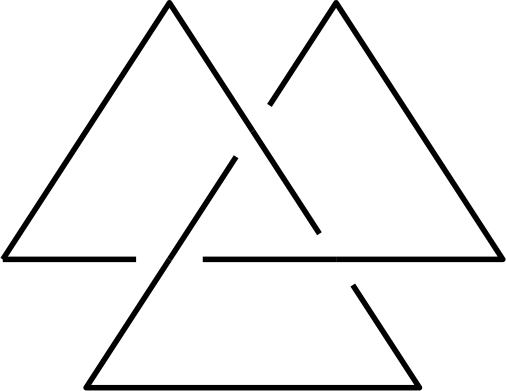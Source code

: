 <?xml version="1.0"?>
<!DOCTYPE ipe SYSTEM "ipe.dtd">
<ipe version="70218" creator="Ipe 7.2.28">
<info created="D:20240227221819" modified="D:20240227221819"/>
<ipestyle name="basic">
<symbol name="arrow/arc(spx)">
<path stroke="sym-stroke" fill="sym-stroke" pen="sym-pen">
0 0 m
-1 0.333 l
-1 -0.333 l
h
</path>
</symbol>
<symbol name="arrow/farc(spx)">
<path stroke="sym-stroke" fill="white" pen="sym-pen">
0 0 m
-1 0.333 l
-1 -0.333 l
h
</path>
</symbol>
<symbol name="arrow/ptarc(spx)">
<path stroke="sym-stroke" fill="sym-stroke" pen="sym-pen">
0 0 m
-1 0.333 l
-0.8 0 l
-1 -0.333 l
h
</path>
</symbol>
<symbol name="arrow/fptarc(spx)">
<path stroke="sym-stroke" fill="white" pen="sym-pen">
0 0 m
-1 0.333 l
-0.8 0 l
-1 -0.333 l
h
</path>
</symbol>
<symbol name="mark/circle(sx)" transformations="translations">
<path fill="sym-stroke">
0.6 0 0 0.6 0 0 e
0.4 0 0 0.4 0 0 e
</path>
</symbol>
<symbol name="mark/disk(sx)" transformations="translations">
<path fill="sym-stroke">
0.6 0 0 0.6 0 0 e
</path>
</symbol>
<symbol name="mark/fdisk(sfx)" transformations="translations">
<group>
<path fill="sym-fill">
0.5 0 0 0.5 0 0 e
</path>
<path fill="sym-stroke" fillrule="eofill">
0.6 0 0 0.6 0 0 e
0.4 0 0 0.4 0 0 e
</path>
</group>
</symbol>
<symbol name="mark/box(sx)" transformations="translations">
<path fill="sym-stroke" fillrule="eofill">
-0.6 -0.6 m
0.6 -0.6 l
0.6 0.6 l
-0.6 0.6 l
h
-0.4 -0.4 m
0.4 -0.4 l
0.4 0.4 l
-0.4 0.4 l
h
</path>
</symbol>
<symbol name="mark/square(sx)" transformations="translations">
<path fill="sym-stroke">
-0.6 -0.6 m
0.6 -0.6 l
0.6 0.6 l
-0.6 0.6 l
h
</path>
</symbol>
<symbol name="mark/fsquare(sfx)" transformations="translations">
<group>
<path fill="sym-fill">
-0.5 -0.5 m
0.5 -0.5 l
0.5 0.5 l
-0.5 0.5 l
h
</path>
<path fill="sym-stroke" fillrule="eofill">
-0.6 -0.6 m
0.6 -0.6 l
0.6 0.6 l
-0.6 0.6 l
h
-0.4 -0.4 m
0.4 -0.4 l
0.4 0.4 l
-0.4 0.4 l
h
</path>
</group>
</symbol>
<symbol name="mark/cross(sx)" transformations="translations">
<group>
<path fill="sym-stroke">
-0.43 -0.57 m
0.57 0.43 l
0.43 0.57 l
-0.57 -0.43 l
h
</path>
<path fill="sym-stroke">
-0.43 0.57 m
0.57 -0.43 l
0.43 -0.57 l
-0.57 0.43 l
h
</path>
</group>
</symbol>
<symbol name="arrow/fnormal(spx)">
<path stroke="sym-stroke" fill="white" pen="sym-pen">
0 0 m
-1 0.333 l
-1 -0.333 l
h
</path>
</symbol>
<symbol name="arrow/pointed(spx)">
<path stroke="sym-stroke" fill="sym-stroke" pen="sym-pen">
0 0 m
-1 0.333 l
-0.8 0 l
-1 -0.333 l
h
</path>
</symbol>
<symbol name="arrow/fpointed(spx)">
<path stroke="sym-stroke" fill="white" pen="sym-pen">
0 0 m
-1 0.333 l
-0.8 0 l
-1 -0.333 l
h
</path>
</symbol>
<symbol name="arrow/linear(spx)">
<path stroke="sym-stroke" pen="sym-pen">
-1 0.333 m
0 0 l
-1 -0.333 l
</path>
</symbol>
<symbol name="arrow/fdouble(spx)">
<path stroke="sym-stroke" fill="white" pen="sym-pen">
0 0 m
-1 0.333 l
-1 -0.333 l
h
-1 0 m
-2 0.333 l
-2 -0.333 l
h
</path>
</symbol>
<symbol name="arrow/double(spx)">
<path stroke="sym-stroke" fill="sym-stroke" pen="sym-pen">
0 0 m
-1 0.333 l
-1 -0.333 l
h
-1 0 m
-2 0.333 l
-2 -0.333 l
h
</path>
</symbol>
<symbol name="arrow/mid-normal(spx)">
<path stroke="sym-stroke" fill="sym-stroke" pen="sym-pen">
0.5 0 m
-0.5 0.333 l
-0.5 -0.333 l
h
</path>
</symbol>
<symbol name="arrow/mid-fnormal(spx)">
<path stroke="sym-stroke" fill="white" pen="sym-pen">
0.5 0 m
-0.5 0.333 l
-0.5 -0.333 l
h
</path>
</symbol>
<symbol name="arrow/mid-pointed(spx)">
<path stroke="sym-stroke" fill="sym-stroke" pen="sym-pen">
0.5 0 m
-0.5 0.333 l
-0.3 0 l
-0.5 -0.333 l
h
</path>
</symbol>
<symbol name="arrow/mid-fpointed(spx)">
<path stroke="sym-stroke" fill="white" pen="sym-pen">
0.5 0 m
-0.5 0.333 l
-0.3 0 l
-0.5 -0.333 l
h
</path>
</symbol>
<symbol name="arrow/mid-double(spx)">
<path stroke="sym-stroke" fill="sym-stroke" pen="sym-pen">
1 0 m
0 0.333 l
0 -0.333 l
h
0 0 m
-1 0.333 l
-1 -0.333 l
h
</path>
</symbol>
<symbol name="arrow/mid-fdouble(spx)">
<path stroke="sym-stroke" fill="white" pen="sym-pen">
1 0 m
0 0.333 l
0 -0.333 l
h
0 0 m
-1 0.333 l
-1 -0.333 l
h
</path>
</symbol>
<anglesize name="22.5 deg" value="22.5"/>
<anglesize name="30 deg" value="30"/>
<anglesize name="45 deg" value="45"/>
<anglesize name="60 deg" value="60"/>
<anglesize name="90 deg" value="90"/>
<arrowsize name="large" value="10"/>
<arrowsize name="small" value="5"/>
<arrowsize name="tiny" value="3"/>
<color name="blue" value="0 0 1"/>
<color name="brown" value="0.647 0.165 0.165"/>
<color name="darkblue" value="0 0 0.545"/>
<color name="darkcyan" value="0 0.545 0.545"/>
<color name="darkgray" value="0.663"/>
<color name="darkgreen" value="0 0.392 0"/>
<color name="darkmagenta" value="0.545 0 0.545"/>
<color name="darkorange" value="1 0.549 0"/>
<color name="darkred" value="0.545 0 0"/>
<color name="gold" value="1 0.843 0"/>
<color name="gray" value="0.745"/>
<color name="green" value="0 1 0"/>
<color name="lightblue" value="0.678 0.847 0.902"/>
<color name="lightcyan" value="0.878 1 1"/>
<color name="lightgray" value="0.827"/>
<color name="lightgreen" value="0.565 0.933 0.565"/>
<color name="lightyellow" value="1 1 0.878"/>
<color name="navy" value="0 0 0.502"/>
<color name="orange" value="1 0.647 0"/>
<color name="pink" value="1 0.753 0.796"/>
<color name="purple" value="0.627 0.125 0.941"/>
<color name="red" value="1 0 0"/>
<color name="seagreen" value="0.18 0.545 0.341"/>
<color name="turquoise" value="0.251 0.878 0.816"/>
<color name="violet" value="0.933 0.51 0.933"/>
<color name="yellow" value="1 1 0"/>
<dashstyle name="dash dot dotted" value="[4 2 1 2 1 2] 0"/>
<dashstyle name="dash dotted" value="[4 2 1 2] 0"/>
<dashstyle name="dashed" value="[4] 0"/>
<dashstyle name="dotted" value="[1 3] 0"/>
<gridsize name="10 pts (~3.5 mm)" value="10"/>
<gridsize name="14 pts (~5 mm)" value="14"/>
<gridsize name="16 pts (~6 mm)" value="16"/>
<gridsize name="20 pts (~7 mm)" value="20"/>
<gridsize name="28 pts (~10 mm)" value="28"/>
<gridsize name="32 pts (~12 mm)" value="32"/>
<gridsize name="4 pts" value="4"/>
<gridsize name="56 pts (~20 mm)" value="56"/>
<gridsize name="8 pts (~3 mm)" value="8"/>
<opacity name="10%" value="0.1"/>
<opacity name="30%" value="0.3"/>
<opacity name="50%" value="0.5"/>
<opacity name="75%" value="0.75"/>
<pen name="fat" value="1.2"/>
<pen name="heavier" value="0.8"/>
<pen name="ultrafat" value="2"/>
<symbolsize name="large" value="5"/>
<symbolsize name="small" value="2"/>
<symbolsize name="tiny" value="1.1"/>
<textsize name="Huge" value="\Huge"/>
<textsize name="LARGE" value="\LARGE"/>
<textsize name="Large" value="\Large"/>
<textsize name="footnote" value="\footnotesize"/>
<textsize name="huge" value="\huge"/>
<textsize name="large" value="\large"/>
<textsize name="script" value="\scriptsize"/>
<textsize name="small" value="\small"/>
<textsize name="tiny" value="\tiny"/>
<textstyle name="center" begin="\begin{center}" end="\end{center}"/>
<textstyle name="item" begin="\begin{itemize}\item{}" end="\end{itemize}"/>
<textstyle name="itemize" begin="\begin{itemize}" end="\end{itemize}"/>
<tiling name="falling" angle="-60" step="4" width="1"/>
<tiling name="rising" angle="30" step="4" width="1"/>
</ipestyle>
<page>
<layer name="alpha"/>
<layer name="GRID"/>
<view layers="alpha" active="GRID"/>
<group layer="GRID">
<path stroke="gray">
0 0 m
595 0 l
</path>
<path stroke="gray">
0 13.8564 m
595 13.8564 l
</path>
<path stroke="gray">
0 27.7128 m
595 27.7128 l
</path>
<path stroke="gray">
0 41.5692 m
595 41.5692 l
</path>
<path stroke="gray">
0 55.4256 m
595 55.4256 l
</path>
<path stroke="gray">
0 69.282 m
595 69.282 l
</path>
<path stroke="gray">
0 83.1384 m
595 83.1384 l
</path>
<path stroke="gray">
0 96.9948 m
595 96.9948 l
</path>
<path stroke="gray">
0 110.851 m
595 110.851 l
</path>
<path stroke="gray">
0 124.708 m
595 124.708 l
</path>
<path stroke="gray">
0 138.564 m
595 138.564 l
</path>
<path stroke="gray">
0 152.42 m
595 152.42 l
</path>
<path stroke="gray">
0 166.277 m
595 166.277 l
</path>
<path stroke="gray">
0 180.133 m
595 180.133 l
</path>
<path stroke="gray">
0 193.99 m
595 193.99 l
</path>
<path stroke="gray">
0 207.846 m
595 207.846 l
</path>
<path stroke="gray">
0 221.703 m
595 221.703 l
</path>
<path stroke="gray">
0 235.559 m
595 235.559 l
</path>
<path stroke="gray">
0 249.415 m
595 249.415 l
</path>
<path stroke="gray">
0 263.272 m
595 263.272 l
</path>
<path stroke="gray">
0 277.128 m
595 277.128 l
</path>
<path stroke="gray">
0 290.985 m
595 290.985 l
</path>
<path stroke="gray">
0 304.841 m
595 304.841 l
</path>
<path stroke="gray">
0 318.697 m
595 318.697 l
</path>
<path stroke="gray">
0 332.554 m
595 332.554 l
</path>
<path stroke="gray">
0 346.41 m
595 346.41 l
</path>
<path stroke="gray">
0 360.267 m
595 360.267 l
</path>
<path stroke="gray">
0 374.123 m
595 374.123 l
</path>
<path stroke="gray">
0 387.979 m
595 387.979 l
</path>
<path stroke="gray">
0 401.836 m
595 401.836 l
</path>
<path stroke="gray">
0 415.692 m
595 415.692 l
</path>
<path stroke="gray">
0 429.549 m
595 429.549 l
</path>
<path stroke="gray">
0 443.405 m
595 443.405 l
</path>
<path stroke="gray">
0 457.261 m
595 457.261 l
</path>
<path stroke="gray">
0 471.118 m
595 471.118 l
</path>
<path stroke="gray">
0 484.974 m
595 484.974 l
</path>
<path stroke="gray">
0 498.831 m
595 498.831 l
</path>
<path stroke="gray">
0 512.687 m
595 512.687 l
</path>
<path stroke="gray">
0 526.543 m
595 526.543 l
</path>
<path stroke="gray">
0 540.4 m
595 540.4 l
</path>
<path stroke="gray">
0 554.256 m
595 554.256 l
</path>
<path stroke="gray">
0 568.113 m
595 568.113 l
</path>
<path stroke="gray">
0 581.969 m
595 581.969 l
</path>
<path stroke="gray">
0 595.825 m
595 595.825 l
</path>
<path stroke="gray">
0 609.682 m
595 609.682 l
</path>
<path stroke="gray">
0 623.538 m
595 623.538 l
</path>
<path stroke="gray">
0 637.395 m
595 637.395 l
</path>
<path stroke="gray">
0 651.251 m
595 651.251 l
</path>
<path stroke="gray">
0 665.108 m
595 665.108 l
</path>
<path stroke="gray">
0 678.964 m
595 678.964 l
</path>
<path stroke="gray">
0 692.82 m
595 692.82 l
</path>
<path stroke="gray">
0 706.677 m
595 706.677 l
</path>
<path stroke="gray">
0 720.533 m
595 720.533 l
</path>
<path stroke="gray">
0 734.39 m
595 734.39 l
</path>
<path stroke="gray">
0 748.246 m
595 748.246 l
</path>
<path stroke="gray">
0 762.102 m
595 762.102 l
</path>
<path stroke="gray">
0 775.959 m
595 775.959 l
</path>
<path stroke="gray">
0 789.815 m
595 789.815 l
</path>
<path stroke="gray">
0 803.672 m
595 803.672 l
</path>
<path stroke="gray">
0 817.528 m
595 817.528 l
</path>
<path stroke="gray">
0 831.384 m
595 831.384 l
</path>
<path stroke="gray">
0 0 m
486.129 842 l
</path>
<path stroke="gray">
16 0 m
502.129 842 l
</path>
<path stroke="gray">
32 0 m
518.129 842 l
</path>
<path stroke="gray">
48 0 m
534.129 842 l
</path>
<path stroke="gray">
64 0 m
550.129 842 l
</path>
<path stroke="gray">
80 0 m
566.129 842 l
</path>
<path stroke="gray">
96 0 m
582.129 842 l
</path>
<path stroke="gray">
112 0 m
595 836.581 l
</path>
<path stroke="gray">
128 0 m
595 808.868 l
</path>
<path stroke="gray">
144 0 m
595 781.155 l
</path>
<path stroke="gray">
160 0 m
595 753.442 l
</path>
<path stroke="gray">
176 0 m
595 725.729 l
</path>
<path stroke="gray">
192 0 m
595 698.016 l
</path>
<path stroke="gray">
208 0 m
595 670.304 l
</path>
<path stroke="gray">
224 0 m
595 642.591 l
</path>
<path stroke="gray">
240 0 m
595 614.878 l
</path>
<path stroke="gray">
256 0 m
595 587.165 l
</path>
<path stroke="gray">
272 0 m
595 559.452 l
</path>
<path stroke="gray">
288 0 m
595 531.74 l
</path>
<path stroke="gray">
304 0 m
595 504.027 l
</path>
<path stroke="gray">
320 0 m
595 476.314 l
</path>
<path stroke="gray">
336 0 m
595 448.601 l
</path>
<path stroke="gray">
352 0 m
595 420.888 l
</path>
<path stroke="gray">
368 0 m
595 393.176 l
</path>
<path stroke="gray">
384 0 m
595 365.463 l
</path>
<path stroke="gray">
400 0 m
595 337.75 l
</path>
<path stroke="gray">
416 0 m
595 310.037 l
</path>
<path stroke="gray">
432 0 m
595 282.324 l
</path>
<path stroke="gray">
448 0 m
595 254.611 l
</path>
<path stroke="gray">
464 0 m
595 226.899 l
</path>
<path stroke="gray">
480 0 m
595 199.186 l
</path>
<path stroke="gray">
496 0 m
595 171.473 l
</path>
<path stroke="gray">
512 0 m
595 143.76 l
</path>
<path stroke="gray">
528 0 m
595 116.047 l
</path>
<path stroke="gray">
544 0 m
595 88.3346 l
</path>
<path stroke="gray">
560 0 m
595 60.6218 l
</path>
<path stroke="gray">
576 0 m
595 32.909 l
</path>
<path stroke="gray">
592 0 m
595 5.19615 l
</path>
<path stroke="gray">
0 0 m
0 0 l
</path>
<path stroke="gray">
0 27.7128 m
16 0 l
</path>
<path stroke="gray">
0 55.4256 m
32 0 l
</path>
<path stroke="gray">
0 83.1384 m
48 0 l
</path>
<path stroke="gray">
0 110.851 m
64 0 l
</path>
<path stroke="gray">
0 138.564 m
80 0 l
</path>
<path stroke="gray">
0 166.277 m
96 0 l
</path>
<path stroke="gray">
0 193.99 m
112 0 l
</path>
<path stroke="gray">
0 221.703 m
128 0 l
</path>
<path stroke="gray">
0 249.415 m
144 0 l
</path>
<path stroke="gray">
0 277.128 m
160 0 l
</path>
<path stroke="gray">
0 304.841 m
176 0 l
</path>
<path stroke="gray">
0 332.554 m
192 0 l
</path>
<path stroke="gray">
0 360.267 m
208 0 l
</path>
<path stroke="gray">
0 387.979 m
224 0 l
</path>
<path stroke="gray">
0 415.692 m
240 0 l
</path>
<path stroke="gray">
0 443.405 m
256 0 l
</path>
<path stroke="gray">
0 471.118 m
272 0 l
</path>
<path stroke="gray">
0 498.831 m
288 0 l
</path>
<path stroke="gray">
0 526.543 m
304 0 l
</path>
<path stroke="gray">
0 554.256 m
320 0 l
</path>
<path stroke="gray">
0 581.969 m
336 0 l
</path>
<path stroke="gray">
0 609.682 m
352 0 l
</path>
<path stroke="gray">
0 637.395 m
368 0 l
</path>
<path stroke="gray">
0 665.108 m
384 0 l
</path>
<path stroke="gray">
0 692.82 m
400 0 l
</path>
<path stroke="gray">
0 720.533 m
416 0 l
</path>
<path stroke="gray">
0 748.246 m
432 0 l
</path>
<path stroke="gray">
0 775.959 m
448 0 l
</path>
<path stroke="gray">
0 803.672 m
464 0 l
</path>
<path stroke="gray">
0 831.384 m
480 0 l
</path>
<path stroke="gray">
9.87107 842 m
496 0 l
</path>
<path stroke="gray">
25.8711 842 m
512 0 l
</path>
<path stroke="gray">
41.8711 842 m
528 0 l
</path>
<path stroke="gray">
57.8711 842 m
544 0 l
</path>
<path stroke="gray">
73.8711 842 m
560 0 l
</path>
<path stroke="gray">
89.8711 842 m
576 0 l
</path>
<path stroke="gray">
105.871 842 m
592 0 l
</path>
<path stroke="gray">
121.871 842 m
595 22.5167 l
</path>
<path stroke="gray">
137.871 842 m
595 50.2295 l
</path>
<path stroke="gray">
153.871 842 m
595 77.9423 l
</path>
<path stroke="gray">
169.871 842 m
595 105.655 l
</path>
<path stroke="gray">
185.871 842 m
595 133.368 l
</path>
<path stroke="gray">
201.871 842 m
595 161.081 l
</path>
<path stroke="gray">
217.871 842 m
595 188.794 l
</path>
<path stroke="gray">
233.871 842 m
595 216.506 l
</path>
<path stroke="gray">
249.871 842 m
595 244.219 l
</path>
<path stroke="gray">
265.871 842 m
595 271.932 l
</path>
<path stroke="gray">
281.871 842 m
595 299.645 l
</path>
<path stroke="gray">
297.871 842 m
595 327.358 l
</path>
<path stroke="gray">
313.871 842 m
595 355.07 l
</path>
<path stroke="gray">
329.871 842 m
595 382.783 l
</path>
<path stroke="gray">
345.871 842 m
595 410.496 l
</path>
<path stroke="gray">
361.871 842 m
595 438.209 l
</path>
<path stroke="gray">
377.871 842 m
595 465.922 l
</path>
<path stroke="gray">
393.871 842 m
595 493.634 l
</path>
<path stroke="gray">
409.871 842 m
595 521.347 l
</path>
<path stroke="gray">
425.871 842 m
595 549.06 l
</path>
<path stroke="gray">
441.871 842 m
595 576.773 l
</path>
<path stroke="gray">
457.871 842 m
595 604.486 l
</path>
<path stroke="gray">
473.871 842 m
595 632.199 l
</path>
<path stroke="gray">
489.871 842 m
595 659.911 l
</path>
<path stroke="gray">
505.871 842 m
595 687.624 l
</path>
<path stroke="gray">
521.871 842 m
595 715.337 l
</path>
<path stroke="gray">
537.871 842 m
595 743.05 l
</path>
<path stroke="gray">
553.871 842 m
595 770.763 l
</path>
<path stroke="gray">
569.871 842 m
595 798.475 l
</path>
<path stroke="gray">
585.871 842 m
595 826.188 l
</path>
<path stroke="gray">
0 27.7128 m
470.129 842 l
</path>
<path stroke="gray">
0 55.4256 m
454.129 842 l
</path>
<path stroke="gray">
0 83.1384 m
438.129 842 l
</path>
<path stroke="gray">
0 110.851 m
422.129 842 l
</path>
<path stroke="gray">
0 138.564 m
406.129 842 l
</path>
<path stroke="gray">
0 166.277 m
390.129 842 l
</path>
<path stroke="gray">
0 193.99 m
374.129 842 l
</path>
<path stroke="gray">
0 221.703 m
358.129 842 l
</path>
<path stroke="gray">
0 249.415 m
342.129 842 l
</path>
<path stroke="gray">
0 277.128 m
326.129 842 l
</path>
<path stroke="gray">
0 304.841 m
310.129 842 l
</path>
<path stroke="gray">
0 332.554 m
294.129 842 l
</path>
<path stroke="gray">
0 360.267 m
278.129 842 l
</path>
<path stroke="gray">
0 387.979 m
262.129 842 l
</path>
<path stroke="gray">
0 415.692 m
246.129 842 l
</path>
<path stroke="gray">
0 443.405 m
230.129 842 l
</path>
<path stroke="gray">
0 471.118 m
214.129 842 l
</path>
<path stroke="gray">
0 498.831 m
198.129 842 l
</path>
<path stroke="gray">
0 526.543 m
182.129 842 l
</path>
<path stroke="gray">
0 554.256 m
166.129 842 l
</path>
<path stroke="gray">
0 581.969 m
150.129 842 l
</path>
<path stroke="gray">
0 609.682 m
134.129 842 l
</path>
<path stroke="gray">
0 637.395 m
118.129 842 l
</path>
<path stroke="gray">
0 665.108 m
102.129 842 l
</path>
<path stroke="gray">
0 692.82 m
86.1289 842 l
</path>
<path stroke="gray">
0 720.533 m
70.1289 842 l
</path>
<path stroke="gray">
0 748.246 m
54.1289 842 l
</path>
<path stroke="gray">
0 775.959 m
38.1289 842 l
</path>
<path stroke="gray">
0 803.672 m
22.1289 842 l
</path>
<path stroke="gray">
0 831.384 m
6.12893 842 l
</path>
</group>
<path layer="alpha" matrix="0.75 0 0 0.666667 116 180.133" stroke="black" pen="ultrafat">
376 623.538 m
344 678.964 l
</path>
<path matrix="0.75 0 0 0.666667 116 180.133" stroke="black" pen="ultrafat">
336 665.108 m
304 609.682 l
</path>
<path matrix="0.75 0 0 0.666667 116 180.133" stroke="black" pen="ultrafat">
320 609.682 m
384 609.682 l
</path>
<path matrix="0.75 0 0 0.666667 116 180.133" stroke="black" pen="ultrafat">
384 609.682 m
464 609.682 l
384 748.246 l
352 692.82 l
</path>
<path matrix="0.75 0 0 0.666667 116 180.133" stroke="black" pen="ultrafat">
344 678.964 m
304 748.246 l
224 609.682 l
</path>
<path matrix="0.75 0 0 0.666667 116 180.133" stroke="black" pen="ultrafat">
288 609.682 m
224 609.682 l
</path>
<path matrix="0.75 0 0 0.666667 116 180.133" stroke="black" pen="ultrafat">
304 609.682 m
264 540.4 l
424 540.4 l
392 595.825 l
</path>
</page>
</ipe>
